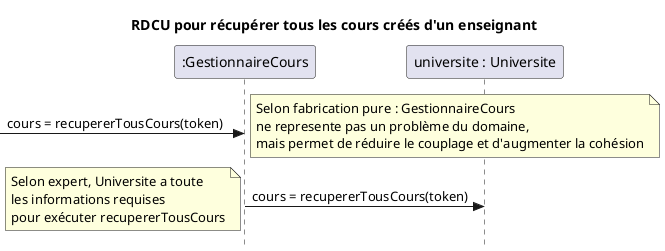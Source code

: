 @startuml récupérer tous les cours créés
skinparam style strictuml
skinparam defaultfontname Verdana
title RDCU pour récupérer tous les cours créés d'un enseignant
participant ":GestionnaireCours" as controleur
participant "universite : Universite" as mapCours

->controleur : cours = recupererTousCours(token)
note left : Selon fabrication pure : GestionnaireCours\nne represente pas un problème du domaine,\nmais permet de réduire le couplage et d'augmenter la cohésion
controleur -> mapCours : cours = recupererTousCours(token)
note left : Selon expert, Universite a toute\nles informations requises\npour exécuter recupererTousCours
@enduml

@startuml récupérer un cours
skinparam style strictuml
skinparam defaultfontname Verdana
title RDCU pour récupérer un cours créé d'un enseignant
participant ":GestionnaireCours" as controleur
participant ":Université" as modele
->controleur : cours = recupererUnCours(idCours)
controleur -> modele : cours = recupererUnCours(idCours)
note left : Selon expert, Université a toute\nles informations requises\npour exécuter recupererUnCours
@enduml